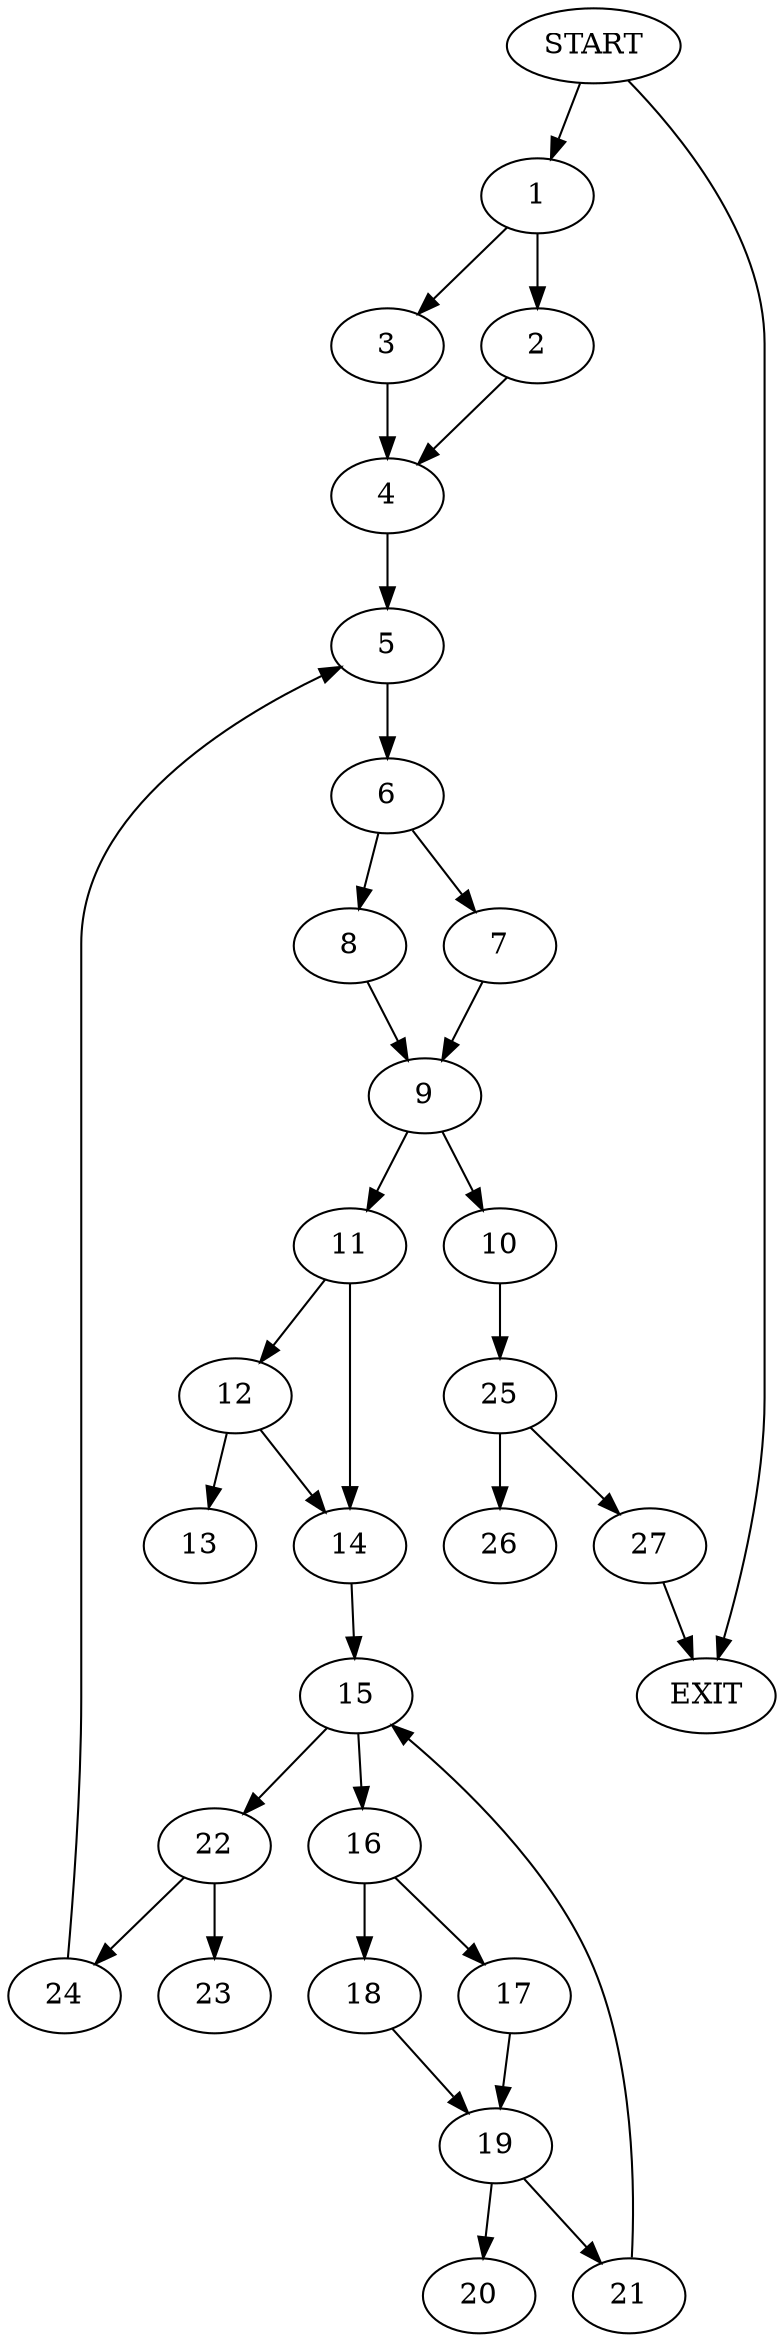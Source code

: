 digraph { 
0 [label="START"];
1;
2;
3;
4;
5;
6;
7;
8;
9;
10;
11;
12;
13;
14;
15;
16;
17;
18;
19;
20;
21;
22;
23;
24;
25;
26;
27;
28[label="EXIT"];
0 -> 1;
0 -> 28;
1 -> 2;
1 -> 3;
2 -> 4;
3 -> 4;
4 -> 5;
5 -> 6;
6 -> 7;
6 -> 8;
7 -> 9;
8 -> 9;
9 -> 10;
9 -> 11;
10 -> 25;
11 -> 14;
11 -> 12;
12 -> 14;
12 -> 13;
14 -> 15;
15 -> 16;
15 -> 22;
16 -> 17;
16 -> 18;
17 -> 19;
18 -> 19;
19 -> 20;
19 -> 21;
21 -> 15;
22 -> 23;
22 -> 24;
24 -> 5;
25 -> 27;
25 -> 26;
27 -> 28;
}